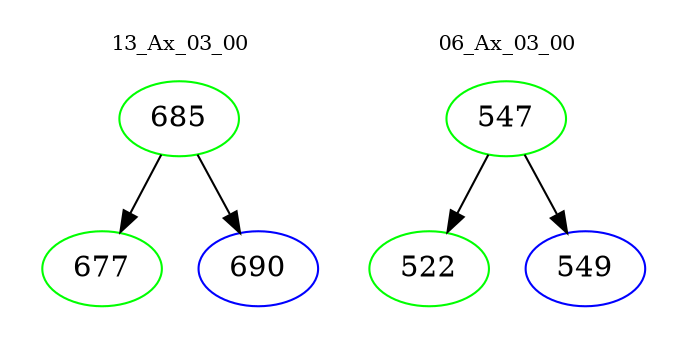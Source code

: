 digraph{
subgraph cluster_0 {
color = white
label = "13_Ax_03_00";
fontsize=10;
T0_685 [label="685", color="green"]
T0_685 -> T0_677 [color="black"]
T0_677 [label="677", color="green"]
T0_685 -> T0_690 [color="black"]
T0_690 [label="690", color="blue"]
}
subgraph cluster_1 {
color = white
label = "06_Ax_03_00";
fontsize=10;
T1_547 [label="547", color="green"]
T1_547 -> T1_522 [color="black"]
T1_522 [label="522", color="green"]
T1_547 -> T1_549 [color="black"]
T1_549 [label="549", color="blue"]
}
}
